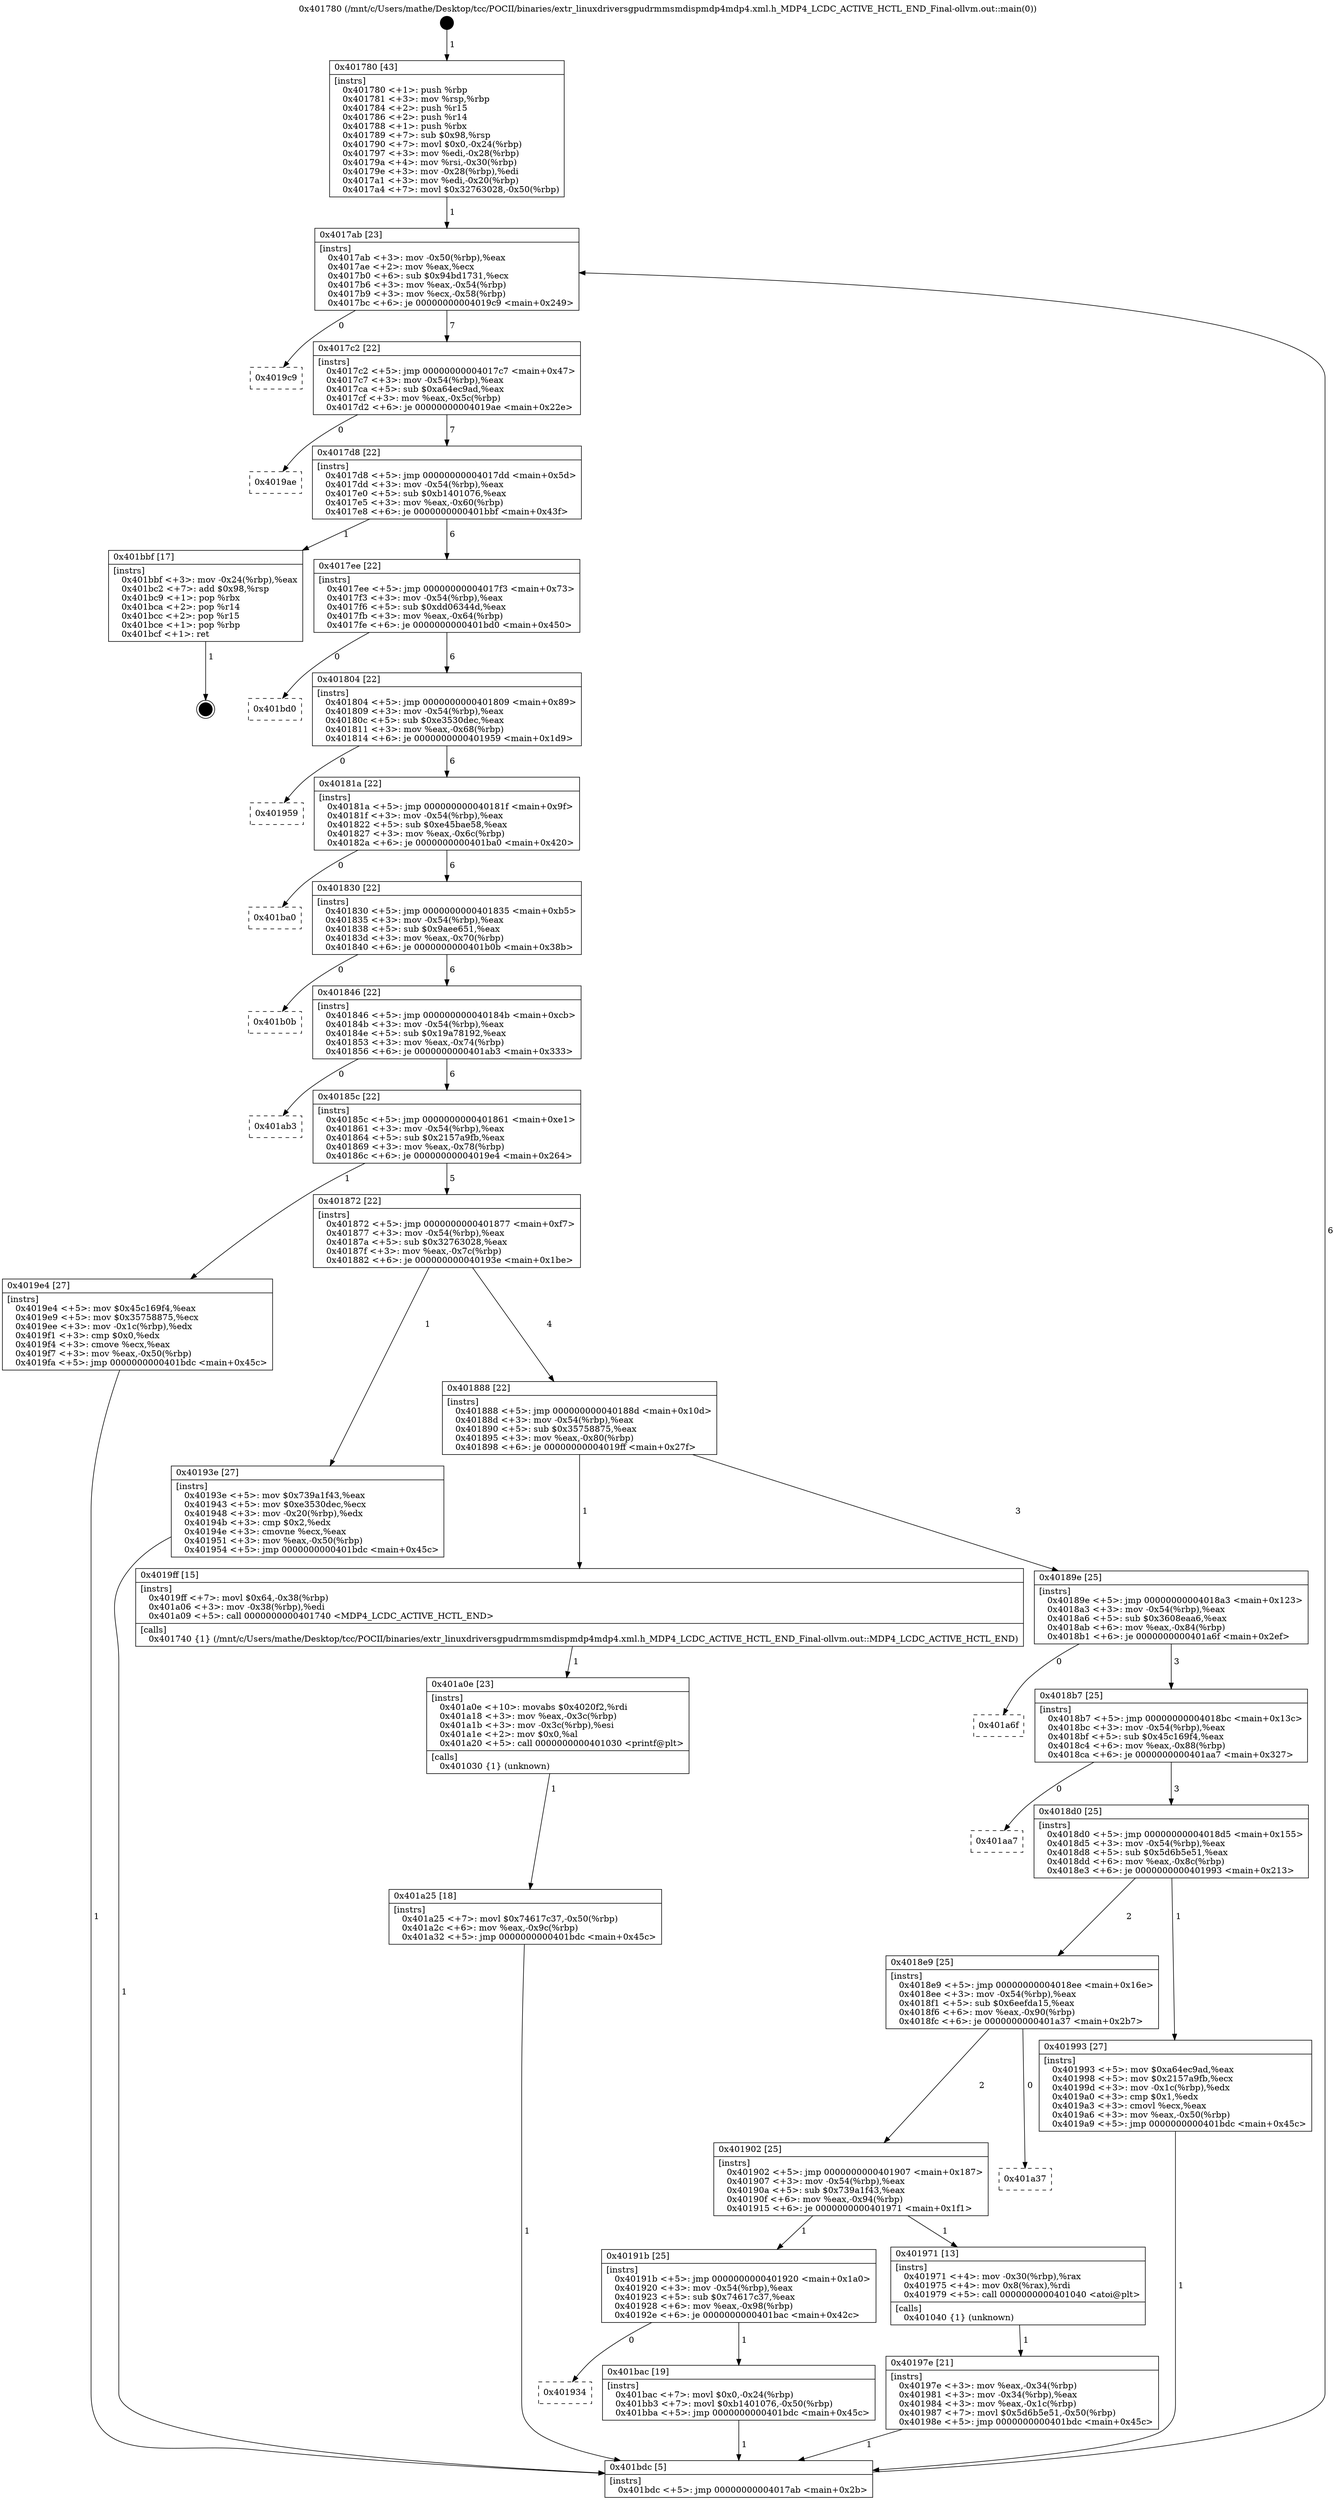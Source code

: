 digraph "0x401780" {
  label = "0x401780 (/mnt/c/Users/mathe/Desktop/tcc/POCII/binaries/extr_linuxdriversgpudrmmsmdispmdp4mdp4.xml.h_MDP4_LCDC_ACTIVE_HCTL_END_Final-ollvm.out::main(0))"
  labelloc = "t"
  node[shape=record]

  Entry [label="",width=0.3,height=0.3,shape=circle,fillcolor=black,style=filled]
  "0x4017ab" [label="{
     0x4017ab [23]\l
     | [instrs]\l
     &nbsp;&nbsp;0x4017ab \<+3\>: mov -0x50(%rbp),%eax\l
     &nbsp;&nbsp;0x4017ae \<+2\>: mov %eax,%ecx\l
     &nbsp;&nbsp;0x4017b0 \<+6\>: sub $0x94bd1731,%ecx\l
     &nbsp;&nbsp;0x4017b6 \<+3\>: mov %eax,-0x54(%rbp)\l
     &nbsp;&nbsp;0x4017b9 \<+3\>: mov %ecx,-0x58(%rbp)\l
     &nbsp;&nbsp;0x4017bc \<+6\>: je 00000000004019c9 \<main+0x249\>\l
  }"]
  "0x4019c9" [label="{
     0x4019c9\l
  }", style=dashed]
  "0x4017c2" [label="{
     0x4017c2 [22]\l
     | [instrs]\l
     &nbsp;&nbsp;0x4017c2 \<+5\>: jmp 00000000004017c7 \<main+0x47\>\l
     &nbsp;&nbsp;0x4017c7 \<+3\>: mov -0x54(%rbp),%eax\l
     &nbsp;&nbsp;0x4017ca \<+5\>: sub $0xa64ec9ad,%eax\l
     &nbsp;&nbsp;0x4017cf \<+3\>: mov %eax,-0x5c(%rbp)\l
     &nbsp;&nbsp;0x4017d2 \<+6\>: je 00000000004019ae \<main+0x22e\>\l
  }"]
  Exit [label="",width=0.3,height=0.3,shape=circle,fillcolor=black,style=filled,peripheries=2]
  "0x4019ae" [label="{
     0x4019ae\l
  }", style=dashed]
  "0x4017d8" [label="{
     0x4017d8 [22]\l
     | [instrs]\l
     &nbsp;&nbsp;0x4017d8 \<+5\>: jmp 00000000004017dd \<main+0x5d\>\l
     &nbsp;&nbsp;0x4017dd \<+3\>: mov -0x54(%rbp),%eax\l
     &nbsp;&nbsp;0x4017e0 \<+5\>: sub $0xb1401076,%eax\l
     &nbsp;&nbsp;0x4017e5 \<+3\>: mov %eax,-0x60(%rbp)\l
     &nbsp;&nbsp;0x4017e8 \<+6\>: je 0000000000401bbf \<main+0x43f\>\l
  }"]
  "0x401934" [label="{
     0x401934\l
  }", style=dashed]
  "0x401bbf" [label="{
     0x401bbf [17]\l
     | [instrs]\l
     &nbsp;&nbsp;0x401bbf \<+3\>: mov -0x24(%rbp),%eax\l
     &nbsp;&nbsp;0x401bc2 \<+7\>: add $0x98,%rsp\l
     &nbsp;&nbsp;0x401bc9 \<+1\>: pop %rbx\l
     &nbsp;&nbsp;0x401bca \<+2\>: pop %r14\l
     &nbsp;&nbsp;0x401bcc \<+2\>: pop %r15\l
     &nbsp;&nbsp;0x401bce \<+1\>: pop %rbp\l
     &nbsp;&nbsp;0x401bcf \<+1\>: ret\l
  }"]
  "0x4017ee" [label="{
     0x4017ee [22]\l
     | [instrs]\l
     &nbsp;&nbsp;0x4017ee \<+5\>: jmp 00000000004017f3 \<main+0x73\>\l
     &nbsp;&nbsp;0x4017f3 \<+3\>: mov -0x54(%rbp),%eax\l
     &nbsp;&nbsp;0x4017f6 \<+5\>: sub $0xdd06344d,%eax\l
     &nbsp;&nbsp;0x4017fb \<+3\>: mov %eax,-0x64(%rbp)\l
     &nbsp;&nbsp;0x4017fe \<+6\>: je 0000000000401bd0 \<main+0x450\>\l
  }"]
  "0x401bac" [label="{
     0x401bac [19]\l
     | [instrs]\l
     &nbsp;&nbsp;0x401bac \<+7\>: movl $0x0,-0x24(%rbp)\l
     &nbsp;&nbsp;0x401bb3 \<+7\>: movl $0xb1401076,-0x50(%rbp)\l
     &nbsp;&nbsp;0x401bba \<+5\>: jmp 0000000000401bdc \<main+0x45c\>\l
  }"]
  "0x401bd0" [label="{
     0x401bd0\l
  }", style=dashed]
  "0x401804" [label="{
     0x401804 [22]\l
     | [instrs]\l
     &nbsp;&nbsp;0x401804 \<+5\>: jmp 0000000000401809 \<main+0x89\>\l
     &nbsp;&nbsp;0x401809 \<+3\>: mov -0x54(%rbp),%eax\l
     &nbsp;&nbsp;0x40180c \<+5\>: sub $0xe3530dec,%eax\l
     &nbsp;&nbsp;0x401811 \<+3\>: mov %eax,-0x68(%rbp)\l
     &nbsp;&nbsp;0x401814 \<+6\>: je 0000000000401959 \<main+0x1d9\>\l
  }"]
  "0x401a25" [label="{
     0x401a25 [18]\l
     | [instrs]\l
     &nbsp;&nbsp;0x401a25 \<+7\>: movl $0x74617c37,-0x50(%rbp)\l
     &nbsp;&nbsp;0x401a2c \<+6\>: mov %eax,-0x9c(%rbp)\l
     &nbsp;&nbsp;0x401a32 \<+5\>: jmp 0000000000401bdc \<main+0x45c\>\l
  }"]
  "0x401959" [label="{
     0x401959\l
  }", style=dashed]
  "0x40181a" [label="{
     0x40181a [22]\l
     | [instrs]\l
     &nbsp;&nbsp;0x40181a \<+5\>: jmp 000000000040181f \<main+0x9f\>\l
     &nbsp;&nbsp;0x40181f \<+3\>: mov -0x54(%rbp),%eax\l
     &nbsp;&nbsp;0x401822 \<+5\>: sub $0xe45bae58,%eax\l
     &nbsp;&nbsp;0x401827 \<+3\>: mov %eax,-0x6c(%rbp)\l
     &nbsp;&nbsp;0x40182a \<+6\>: je 0000000000401ba0 \<main+0x420\>\l
  }"]
  "0x401a0e" [label="{
     0x401a0e [23]\l
     | [instrs]\l
     &nbsp;&nbsp;0x401a0e \<+10\>: movabs $0x4020f2,%rdi\l
     &nbsp;&nbsp;0x401a18 \<+3\>: mov %eax,-0x3c(%rbp)\l
     &nbsp;&nbsp;0x401a1b \<+3\>: mov -0x3c(%rbp),%esi\l
     &nbsp;&nbsp;0x401a1e \<+2\>: mov $0x0,%al\l
     &nbsp;&nbsp;0x401a20 \<+5\>: call 0000000000401030 \<printf@plt\>\l
     | [calls]\l
     &nbsp;&nbsp;0x401030 \{1\} (unknown)\l
  }"]
  "0x401ba0" [label="{
     0x401ba0\l
  }", style=dashed]
  "0x401830" [label="{
     0x401830 [22]\l
     | [instrs]\l
     &nbsp;&nbsp;0x401830 \<+5\>: jmp 0000000000401835 \<main+0xb5\>\l
     &nbsp;&nbsp;0x401835 \<+3\>: mov -0x54(%rbp),%eax\l
     &nbsp;&nbsp;0x401838 \<+5\>: sub $0x9aee651,%eax\l
     &nbsp;&nbsp;0x40183d \<+3\>: mov %eax,-0x70(%rbp)\l
     &nbsp;&nbsp;0x401840 \<+6\>: je 0000000000401b0b \<main+0x38b\>\l
  }"]
  "0x40197e" [label="{
     0x40197e [21]\l
     | [instrs]\l
     &nbsp;&nbsp;0x40197e \<+3\>: mov %eax,-0x34(%rbp)\l
     &nbsp;&nbsp;0x401981 \<+3\>: mov -0x34(%rbp),%eax\l
     &nbsp;&nbsp;0x401984 \<+3\>: mov %eax,-0x1c(%rbp)\l
     &nbsp;&nbsp;0x401987 \<+7\>: movl $0x5d6b5e51,-0x50(%rbp)\l
     &nbsp;&nbsp;0x40198e \<+5\>: jmp 0000000000401bdc \<main+0x45c\>\l
  }"]
  "0x401b0b" [label="{
     0x401b0b\l
  }", style=dashed]
  "0x401846" [label="{
     0x401846 [22]\l
     | [instrs]\l
     &nbsp;&nbsp;0x401846 \<+5\>: jmp 000000000040184b \<main+0xcb\>\l
     &nbsp;&nbsp;0x40184b \<+3\>: mov -0x54(%rbp),%eax\l
     &nbsp;&nbsp;0x40184e \<+5\>: sub $0x19a78192,%eax\l
     &nbsp;&nbsp;0x401853 \<+3\>: mov %eax,-0x74(%rbp)\l
     &nbsp;&nbsp;0x401856 \<+6\>: je 0000000000401ab3 \<main+0x333\>\l
  }"]
  "0x40191b" [label="{
     0x40191b [25]\l
     | [instrs]\l
     &nbsp;&nbsp;0x40191b \<+5\>: jmp 0000000000401920 \<main+0x1a0\>\l
     &nbsp;&nbsp;0x401920 \<+3\>: mov -0x54(%rbp),%eax\l
     &nbsp;&nbsp;0x401923 \<+5\>: sub $0x74617c37,%eax\l
     &nbsp;&nbsp;0x401928 \<+6\>: mov %eax,-0x98(%rbp)\l
     &nbsp;&nbsp;0x40192e \<+6\>: je 0000000000401bac \<main+0x42c\>\l
  }"]
  "0x401ab3" [label="{
     0x401ab3\l
  }", style=dashed]
  "0x40185c" [label="{
     0x40185c [22]\l
     | [instrs]\l
     &nbsp;&nbsp;0x40185c \<+5\>: jmp 0000000000401861 \<main+0xe1\>\l
     &nbsp;&nbsp;0x401861 \<+3\>: mov -0x54(%rbp),%eax\l
     &nbsp;&nbsp;0x401864 \<+5\>: sub $0x2157a9fb,%eax\l
     &nbsp;&nbsp;0x401869 \<+3\>: mov %eax,-0x78(%rbp)\l
     &nbsp;&nbsp;0x40186c \<+6\>: je 00000000004019e4 \<main+0x264\>\l
  }"]
  "0x401971" [label="{
     0x401971 [13]\l
     | [instrs]\l
     &nbsp;&nbsp;0x401971 \<+4\>: mov -0x30(%rbp),%rax\l
     &nbsp;&nbsp;0x401975 \<+4\>: mov 0x8(%rax),%rdi\l
     &nbsp;&nbsp;0x401979 \<+5\>: call 0000000000401040 \<atoi@plt\>\l
     | [calls]\l
     &nbsp;&nbsp;0x401040 \{1\} (unknown)\l
  }"]
  "0x4019e4" [label="{
     0x4019e4 [27]\l
     | [instrs]\l
     &nbsp;&nbsp;0x4019e4 \<+5\>: mov $0x45c169f4,%eax\l
     &nbsp;&nbsp;0x4019e9 \<+5\>: mov $0x35758875,%ecx\l
     &nbsp;&nbsp;0x4019ee \<+3\>: mov -0x1c(%rbp),%edx\l
     &nbsp;&nbsp;0x4019f1 \<+3\>: cmp $0x0,%edx\l
     &nbsp;&nbsp;0x4019f4 \<+3\>: cmove %ecx,%eax\l
     &nbsp;&nbsp;0x4019f7 \<+3\>: mov %eax,-0x50(%rbp)\l
     &nbsp;&nbsp;0x4019fa \<+5\>: jmp 0000000000401bdc \<main+0x45c\>\l
  }"]
  "0x401872" [label="{
     0x401872 [22]\l
     | [instrs]\l
     &nbsp;&nbsp;0x401872 \<+5\>: jmp 0000000000401877 \<main+0xf7\>\l
     &nbsp;&nbsp;0x401877 \<+3\>: mov -0x54(%rbp),%eax\l
     &nbsp;&nbsp;0x40187a \<+5\>: sub $0x32763028,%eax\l
     &nbsp;&nbsp;0x40187f \<+3\>: mov %eax,-0x7c(%rbp)\l
     &nbsp;&nbsp;0x401882 \<+6\>: je 000000000040193e \<main+0x1be\>\l
  }"]
  "0x401902" [label="{
     0x401902 [25]\l
     | [instrs]\l
     &nbsp;&nbsp;0x401902 \<+5\>: jmp 0000000000401907 \<main+0x187\>\l
     &nbsp;&nbsp;0x401907 \<+3\>: mov -0x54(%rbp),%eax\l
     &nbsp;&nbsp;0x40190a \<+5\>: sub $0x739a1f43,%eax\l
     &nbsp;&nbsp;0x40190f \<+6\>: mov %eax,-0x94(%rbp)\l
     &nbsp;&nbsp;0x401915 \<+6\>: je 0000000000401971 \<main+0x1f1\>\l
  }"]
  "0x40193e" [label="{
     0x40193e [27]\l
     | [instrs]\l
     &nbsp;&nbsp;0x40193e \<+5\>: mov $0x739a1f43,%eax\l
     &nbsp;&nbsp;0x401943 \<+5\>: mov $0xe3530dec,%ecx\l
     &nbsp;&nbsp;0x401948 \<+3\>: mov -0x20(%rbp),%edx\l
     &nbsp;&nbsp;0x40194b \<+3\>: cmp $0x2,%edx\l
     &nbsp;&nbsp;0x40194e \<+3\>: cmovne %ecx,%eax\l
     &nbsp;&nbsp;0x401951 \<+3\>: mov %eax,-0x50(%rbp)\l
     &nbsp;&nbsp;0x401954 \<+5\>: jmp 0000000000401bdc \<main+0x45c\>\l
  }"]
  "0x401888" [label="{
     0x401888 [22]\l
     | [instrs]\l
     &nbsp;&nbsp;0x401888 \<+5\>: jmp 000000000040188d \<main+0x10d\>\l
     &nbsp;&nbsp;0x40188d \<+3\>: mov -0x54(%rbp),%eax\l
     &nbsp;&nbsp;0x401890 \<+5\>: sub $0x35758875,%eax\l
     &nbsp;&nbsp;0x401895 \<+3\>: mov %eax,-0x80(%rbp)\l
     &nbsp;&nbsp;0x401898 \<+6\>: je 00000000004019ff \<main+0x27f\>\l
  }"]
  "0x401bdc" [label="{
     0x401bdc [5]\l
     | [instrs]\l
     &nbsp;&nbsp;0x401bdc \<+5\>: jmp 00000000004017ab \<main+0x2b\>\l
  }"]
  "0x401780" [label="{
     0x401780 [43]\l
     | [instrs]\l
     &nbsp;&nbsp;0x401780 \<+1\>: push %rbp\l
     &nbsp;&nbsp;0x401781 \<+3\>: mov %rsp,%rbp\l
     &nbsp;&nbsp;0x401784 \<+2\>: push %r15\l
     &nbsp;&nbsp;0x401786 \<+2\>: push %r14\l
     &nbsp;&nbsp;0x401788 \<+1\>: push %rbx\l
     &nbsp;&nbsp;0x401789 \<+7\>: sub $0x98,%rsp\l
     &nbsp;&nbsp;0x401790 \<+7\>: movl $0x0,-0x24(%rbp)\l
     &nbsp;&nbsp;0x401797 \<+3\>: mov %edi,-0x28(%rbp)\l
     &nbsp;&nbsp;0x40179a \<+4\>: mov %rsi,-0x30(%rbp)\l
     &nbsp;&nbsp;0x40179e \<+3\>: mov -0x28(%rbp),%edi\l
     &nbsp;&nbsp;0x4017a1 \<+3\>: mov %edi,-0x20(%rbp)\l
     &nbsp;&nbsp;0x4017a4 \<+7\>: movl $0x32763028,-0x50(%rbp)\l
  }"]
  "0x401a37" [label="{
     0x401a37\l
  }", style=dashed]
  "0x4019ff" [label="{
     0x4019ff [15]\l
     | [instrs]\l
     &nbsp;&nbsp;0x4019ff \<+7\>: movl $0x64,-0x38(%rbp)\l
     &nbsp;&nbsp;0x401a06 \<+3\>: mov -0x38(%rbp),%edi\l
     &nbsp;&nbsp;0x401a09 \<+5\>: call 0000000000401740 \<MDP4_LCDC_ACTIVE_HCTL_END\>\l
     | [calls]\l
     &nbsp;&nbsp;0x401740 \{1\} (/mnt/c/Users/mathe/Desktop/tcc/POCII/binaries/extr_linuxdriversgpudrmmsmdispmdp4mdp4.xml.h_MDP4_LCDC_ACTIVE_HCTL_END_Final-ollvm.out::MDP4_LCDC_ACTIVE_HCTL_END)\l
  }"]
  "0x40189e" [label="{
     0x40189e [25]\l
     | [instrs]\l
     &nbsp;&nbsp;0x40189e \<+5\>: jmp 00000000004018a3 \<main+0x123\>\l
     &nbsp;&nbsp;0x4018a3 \<+3\>: mov -0x54(%rbp),%eax\l
     &nbsp;&nbsp;0x4018a6 \<+5\>: sub $0x3608eaa6,%eax\l
     &nbsp;&nbsp;0x4018ab \<+6\>: mov %eax,-0x84(%rbp)\l
     &nbsp;&nbsp;0x4018b1 \<+6\>: je 0000000000401a6f \<main+0x2ef\>\l
  }"]
  "0x4018e9" [label="{
     0x4018e9 [25]\l
     | [instrs]\l
     &nbsp;&nbsp;0x4018e9 \<+5\>: jmp 00000000004018ee \<main+0x16e\>\l
     &nbsp;&nbsp;0x4018ee \<+3\>: mov -0x54(%rbp),%eax\l
     &nbsp;&nbsp;0x4018f1 \<+5\>: sub $0x6eefda15,%eax\l
     &nbsp;&nbsp;0x4018f6 \<+6\>: mov %eax,-0x90(%rbp)\l
     &nbsp;&nbsp;0x4018fc \<+6\>: je 0000000000401a37 \<main+0x2b7\>\l
  }"]
  "0x401a6f" [label="{
     0x401a6f\l
  }", style=dashed]
  "0x4018b7" [label="{
     0x4018b7 [25]\l
     | [instrs]\l
     &nbsp;&nbsp;0x4018b7 \<+5\>: jmp 00000000004018bc \<main+0x13c\>\l
     &nbsp;&nbsp;0x4018bc \<+3\>: mov -0x54(%rbp),%eax\l
     &nbsp;&nbsp;0x4018bf \<+5\>: sub $0x45c169f4,%eax\l
     &nbsp;&nbsp;0x4018c4 \<+6\>: mov %eax,-0x88(%rbp)\l
     &nbsp;&nbsp;0x4018ca \<+6\>: je 0000000000401aa7 \<main+0x327\>\l
  }"]
  "0x401993" [label="{
     0x401993 [27]\l
     | [instrs]\l
     &nbsp;&nbsp;0x401993 \<+5\>: mov $0xa64ec9ad,%eax\l
     &nbsp;&nbsp;0x401998 \<+5\>: mov $0x2157a9fb,%ecx\l
     &nbsp;&nbsp;0x40199d \<+3\>: mov -0x1c(%rbp),%edx\l
     &nbsp;&nbsp;0x4019a0 \<+3\>: cmp $0x1,%edx\l
     &nbsp;&nbsp;0x4019a3 \<+3\>: cmovl %ecx,%eax\l
     &nbsp;&nbsp;0x4019a6 \<+3\>: mov %eax,-0x50(%rbp)\l
     &nbsp;&nbsp;0x4019a9 \<+5\>: jmp 0000000000401bdc \<main+0x45c\>\l
  }"]
  "0x401aa7" [label="{
     0x401aa7\l
  }", style=dashed]
  "0x4018d0" [label="{
     0x4018d0 [25]\l
     | [instrs]\l
     &nbsp;&nbsp;0x4018d0 \<+5\>: jmp 00000000004018d5 \<main+0x155\>\l
     &nbsp;&nbsp;0x4018d5 \<+3\>: mov -0x54(%rbp),%eax\l
     &nbsp;&nbsp;0x4018d8 \<+5\>: sub $0x5d6b5e51,%eax\l
     &nbsp;&nbsp;0x4018dd \<+6\>: mov %eax,-0x8c(%rbp)\l
     &nbsp;&nbsp;0x4018e3 \<+6\>: je 0000000000401993 \<main+0x213\>\l
  }"]
  Entry -> "0x401780" [label=" 1"]
  "0x4017ab" -> "0x4019c9" [label=" 0"]
  "0x4017ab" -> "0x4017c2" [label=" 7"]
  "0x401bbf" -> Exit [label=" 1"]
  "0x4017c2" -> "0x4019ae" [label=" 0"]
  "0x4017c2" -> "0x4017d8" [label=" 7"]
  "0x401bac" -> "0x401bdc" [label=" 1"]
  "0x4017d8" -> "0x401bbf" [label=" 1"]
  "0x4017d8" -> "0x4017ee" [label=" 6"]
  "0x40191b" -> "0x401934" [label=" 0"]
  "0x4017ee" -> "0x401bd0" [label=" 0"]
  "0x4017ee" -> "0x401804" [label=" 6"]
  "0x40191b" -> "0x401bac" [label=" 1"]
  "0x401804" -> "0x401959" [label=" 0"]
  "0x401804" -> "0x40181a" [label=" 6"]
  "0x401a25" -> "0x401bdc" [label=" 1"]
  "0x40181a" -> "0x401ba0" [label=" 0"]
  "0x40181a" -> "0x401830" [label=" 6"]
  "0x401a0e" -> "0x401a25" [label=" 1"]
  "0x401830" -> "0x401b0b" [label=" 0"]
  "0x401830" -> "0x401846" [label=" 6"]
  "0x4019ff" -> "0x401a0e" [label=" 1"]
  "0x401846" -> "0x401ab3" [label=" 0"]
  "0x401846" -> "0x40185c" [label=" 6"]
  "0x4019e4" -> "0x401bdc" [label=" 1"]
  "0x40185c" -> "0x4019e4" [label=" 1"]
  "0x40185c" -> "0x401872" [label=" 5"]
  "0x401993" -> "0x401bdc" [label=" 1"]
  "0x401872" -> "0x40193e" [label=" 1"]
  "0x401872" -> "0x401888" [label=" 4"]
  "0x40193e" -> "0x401bdc" [label=" 1"]
  "0x401780" -> "0x4017ab" [label=" 1"]
  "0x401bdc" -> "0x4017ab" [label=" 6"]
  "0x401971" -> "0x40197e" [label=" 1"]
  "0x401888" -> "0x4019ff" [label=" 1"]
  "0x401888" -> "0x40189e" [label=" 3"]
  "0x401902" -> "0x40191b" [label=" 1"]
  "0x40189e" -> "0x401a6f" [label=" 0"]
  "0x40189e" -> "0x4018b7" [label=" 3"]
  "0x40197e" -> "0x401bdc" [label=" 1"]
  "0x4018b7" -> "0x401aa7" [label=" 0"]
  "0x4018b7" -> "0x4018d0" [label=" 3"]
  "0x4018e9" -> "0x401902" [label=" 2"]
  "0x4018d0" -> "0x401993" [label=" 1"]
  "0x4018d0" -> "0x4018e9" [label=" 2"]
  "0x401902" -> "0x401971" [label=" 1"]
  "0x4018e9" -> "0x401a37" [label=" 0"]
}
